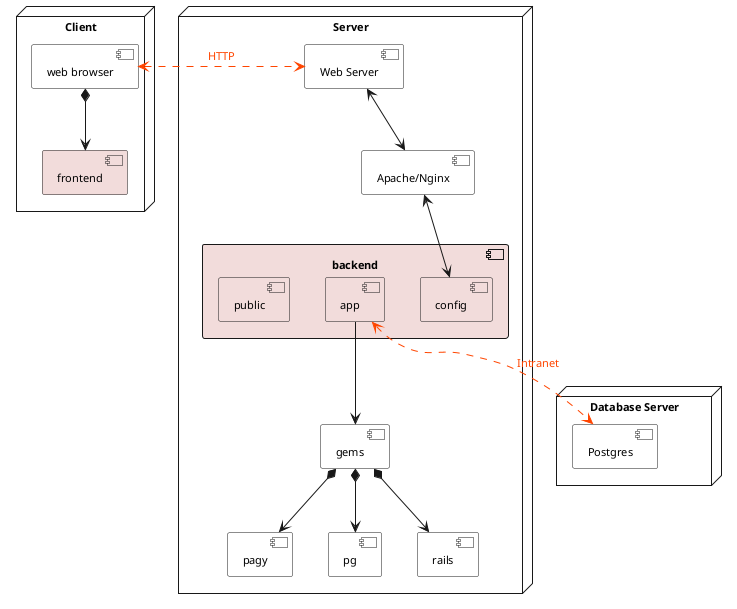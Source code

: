 @startuml architecture_design
skinparam ComponentBackgroundColor white
skinparam defaultTextAlignment center
skinparam defaultFontSize 11

node "Client" as pc {
    component "web browser" as browser
    component frontend #f2dcdb
    browser *--> frontend
}

node "Server" as server {
    component "Web Server" as webserver
    component "Apache/Nginx" as artisan
    component pagy
    component pg
    component rails
    component gems
    component backend #f2dcdb {
        component config #f2dcdb
        component app #f2dcdb 
        component public #f2dcdb
    }

    webserver <-d-> artisan
    artisan <-d-> config
    gems *-d-> pagy
    gems *-d-> pg
    gems *-d-> rails
    app -d-> gems
}

node "Database Server" as dbServer {
    component "Postgres" as postgres
}

browser <..[#OrangeRed]r..> webserver: <font color=OrangeRed>HTTP</font>
app <.[#OrangeRed].>  postgres: <font color=OrangeRed>Intranet</font>

@enduml
